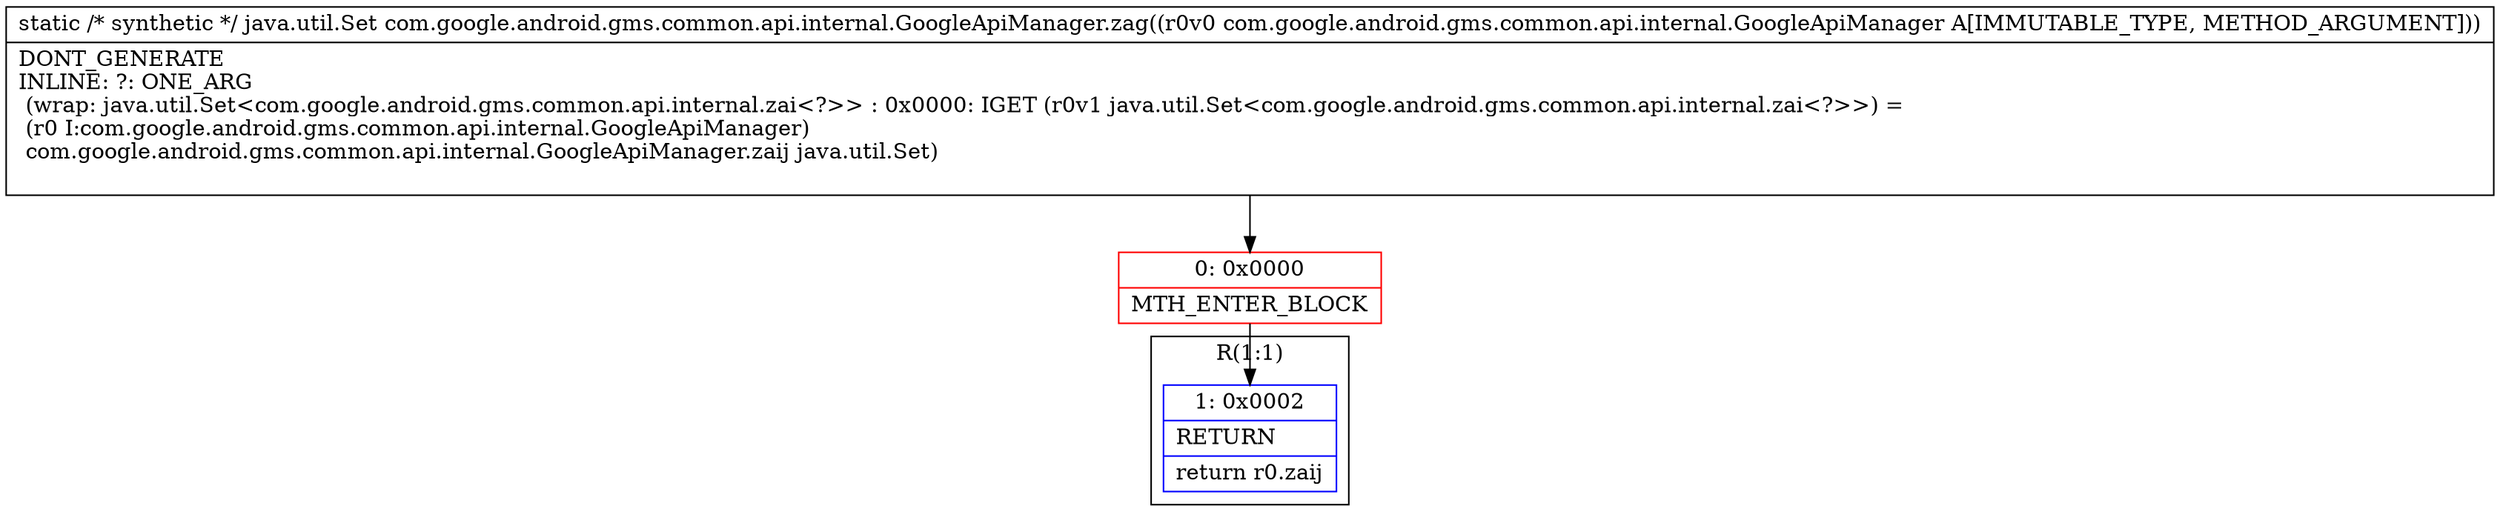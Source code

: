 digraph "CFG forcom.google.android.gms.common.api.internal.GoogleApiManager.zag(Lcom\/google\/android\/gms\/common\/api\/internal\/GoogleApiManager;)Ljava\/util\/Set;" {
subgraph cluster_Region_592815746 {
label = "R(1:1)";
node [shape=record,color=blue];
Node_1 [shape=record,label="{1\:\ 0x0002|RETURN\l|return r0.zaij\l}"];
}
Node_0 [shape=record,color=red,label="{0\:\ 0x0000|MTH_ENTER_BLOCK\l}"];
MethodNode[shape=record,label="{static \/* synthetic *\/ java.util.Set com.google.android.gms.common.api.internal.GoogleApiManager.zag((r0v0 com.google.android.gms.common.api.internal.GoogleApiManager A[IMMUTABLE_TYPE, METHOD_ARGUMENT]))  | DONT_GENERATE\lINLINE: ?: ONE_ARG  \l  (wrap: java.util.Set\<com.google.android.gms.common.api.internal.zai\<?\>\> : 0x0000: IGET  (r0v1 java.util.Set\<com.google.android.gms.common.api.internal.zai\<?\>\>) = \l  (r0 I:com.google.android.gms.common.api.internal.GoogleApiManager)\l com.google.android.gms.common.api.internal.GoogleApiManager.zaij java.util.Set)\l\l}"];
MethodNode -> Node_0;
Node_0 -> Node_1;
}


